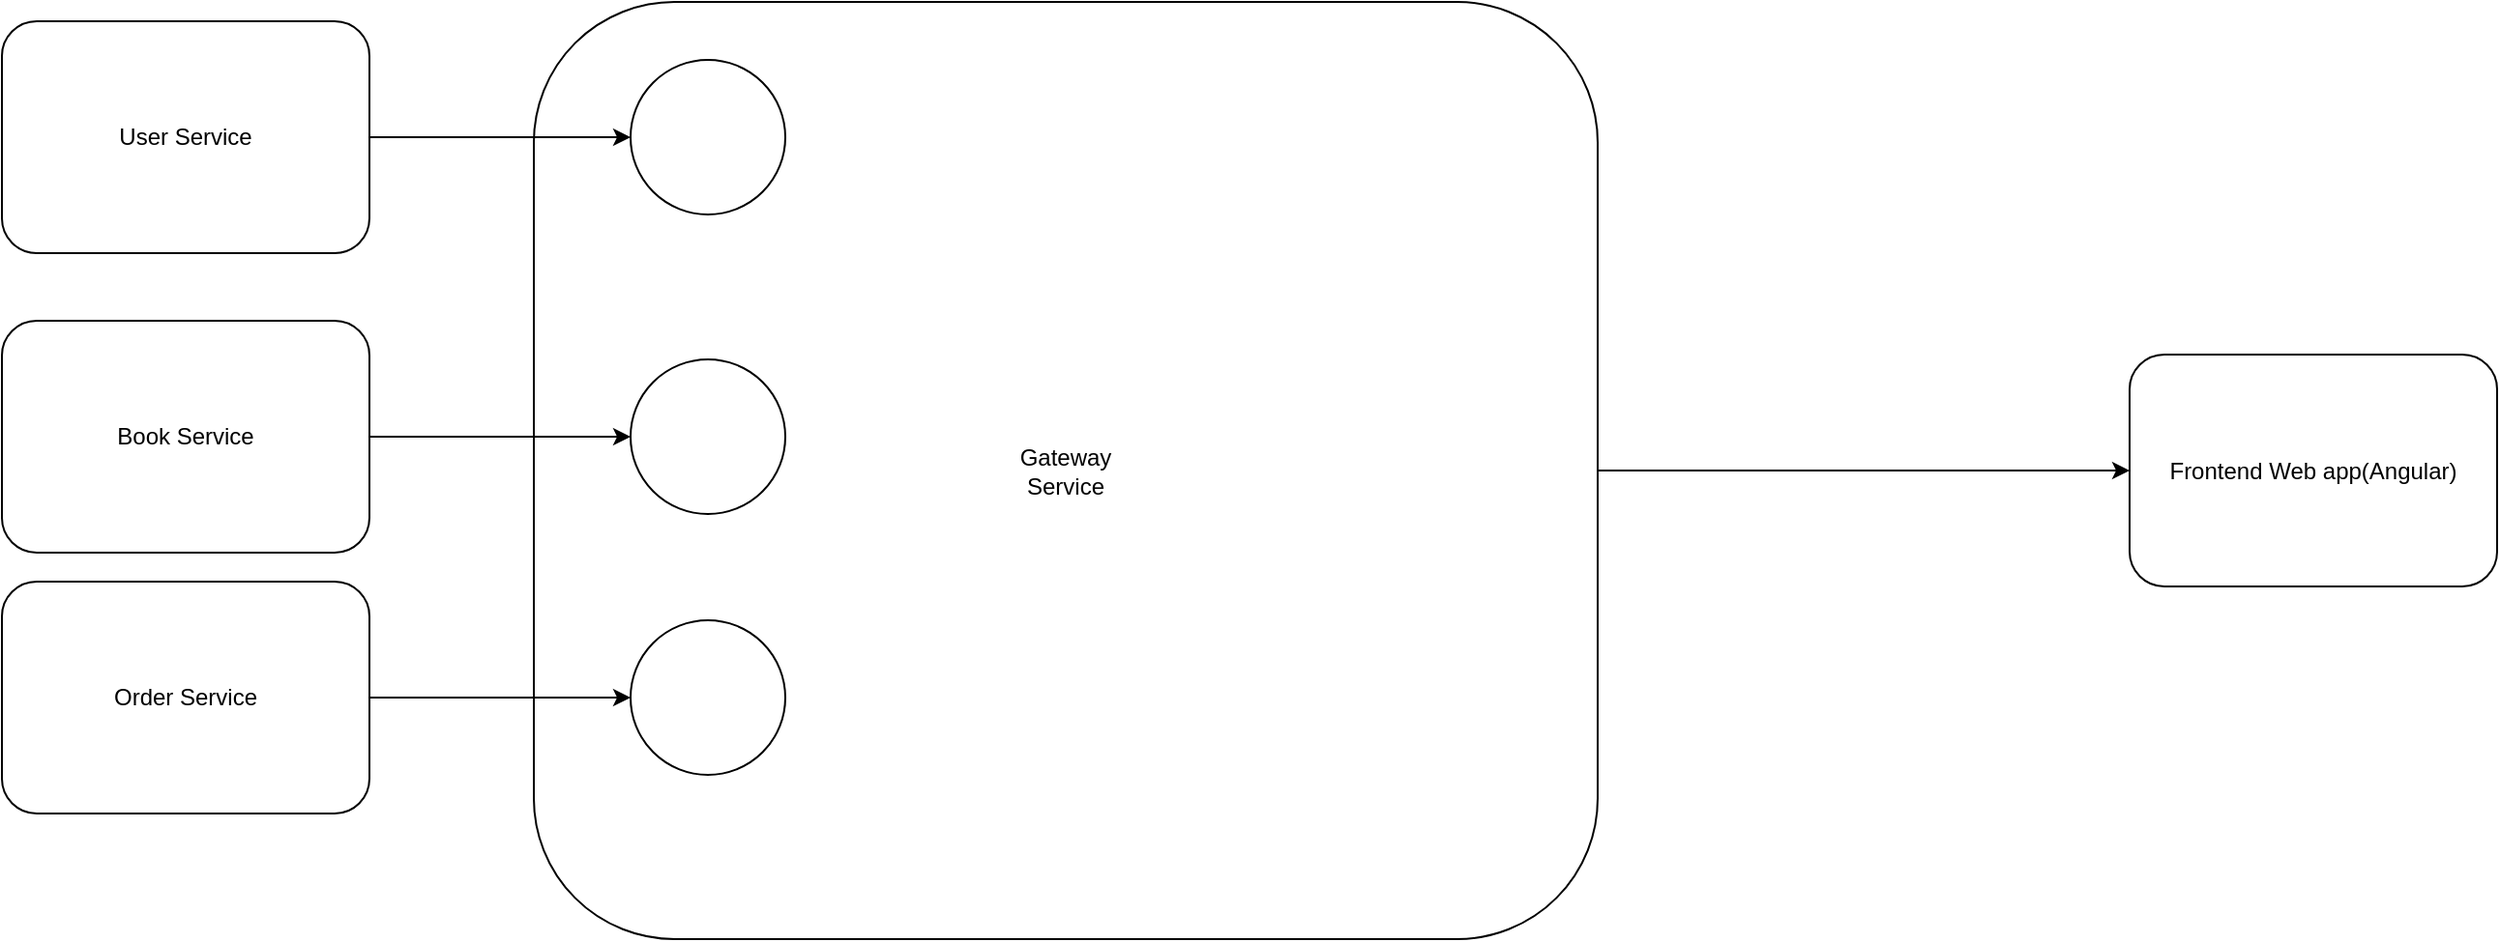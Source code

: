 <mxfile version="24.7.17">
  <diagram name="Page-1" id="m1AeP7CiLd4uVZnb1eMl">
    <mxGraphModel dx="1434" dy="746" grid="1" gridSize="15" guides="1" tooltips="1" connect="1" arrows="1" fold="1" page="1" pageScale="1" pageWidth="1400" pageHeight="850" math="0" shadow="0">
      <root>
        <mxCell id="0" />
        <mxCell id="1" parent="0" />
        <mxCell id="qOn3c0fMLaJOuiDGU39c-4" value="&lt;div&gt;Gateway&lt;/div&gt;Service" style="rounded=1;whiteSpace=wrap;html=1;" vertex="1" parent="1">
          <mxGeometry x="315" y="30" width="550" height="485" as="geometry" />
        </mxCell>
        <mxCell id="qOn3c0fMLaJOuiDGU39c-20" value="" style="edgeStyle=orthogonalEdgeStyle;rounded=0;orthogonalLoop=1;jettySize=auto;html=1;" edge="1" parent="1" source="qOn3c0fMLaJOuiDGU39c-2" target="qOn3c0fMLaJOuiDGU39c-19">
          <mxGeometry relative="1" as="geometry" />
        </mxCell>
        <mxCell id="qOn3c0fMLaJOuiDGU39c-2" value="User Service" style="rounded=1;whiteSpace=wrap;html=1;" vertex="1" parent="1">
          <mxGeometry x="40" y="40" width="190" height="120" as="geometry" />
        </mxCell>
        <mxCell id="qOn3c0fMLaJOuiDGU39c-3" value="Frontend Web app(Angular)" style="rounded=1;whiteSpace=wrap;html=1;" vertex="1" parent="1">
          <mxGeometry x="1140" y="212.5" width="190" height="120" as="geometry" />
        </mxCell>
        <mxCell id="qOn3c0fMLaJOuiDGU39c-6" value="" style="edgeStyle=orthogonalEdgeStyle;rounded=0;orthogonalLoop=1;jettySize=auto;html=1;" edge="1" parent="1" source="qOn3c0fMLaJOuiDGU39c-4" target="qOn3c0fMLaJOuiDGU39c-3">
          <mxGeometry relative="1" as="geometry" />
        </mxCell>
        <mxCell id="qOn3c0fMLaJOuiDGU39c-15" value="" style="edgeStyle=orthogonalEdgeStyle;rounded=0;orthogonalLoop=1;jettySize=auto;html=1;" edge="1" parent="1" source="qOn3c0fMLaJOuiDGU39c-7" target="qOn3c0fMLaJOuiDGU39c-14">
          <mxGeometry relative="1" as="geometry" />
        </mxCell>
        <mxCell id="qOn3c0fMLaJOuiDGU39c-7" value="Book Service" style="rounded=1;whiteSpace=wrap;html=1;" vertex="1" parent="1">
          <mxGeometry x="40" y="195" width="190" height="120" as="geometry" />
        </mxCell>
        <mxCell id="qOn3c0fMLaJOuiDGU39c-17" value="" style="edgeStyle=orthogonalEdgeStyle;rounded=0;orthogonalLoop=1;jettySize=auto;html=1;" edge="1" parent="1" source="qOn3c0fMLaJOuiDGU39c-9" target="qOn3c0fMLaJOuiDGU39c-16">
          <mxGeometry relative="1" as="geometry" />
        </mxCell>
        <mxCell id="qOn3c0fMLaJOuiDGU39c-9" value="Order&amp;nbsp;&lt;span style=&quot;background-color: initial;&quot;&gt;Service&lt;/span&gt;" style="rounded=1;whiteSpace=wrap;html=1;" vertex="1" parent="1">
          <mxGeometry x="40" y="330" width="190" height="120" as="geometry" />
        </mxCell>
        <mxCell id="qOn3c0fMLaJOuiDGU39c-14" value="" style="ellipse;whiteSpace=wrap;html=1;rounded=1;" vertex="1" parent="1">
          <mxGeometry x="365" y="215" width="80" height="80" as="geometry" />
        </mxCell>
        <mxCell id="qOn3c0fMLaJOuiDGU39c-16" value="" style="ellipse;whiteSpace=wrap;html=1;rounded=1;" vertex="1" parent="1">
          <mxGeometry x="365" y="350" width="80" height="80" as="geometry" />
        </mxCell>
        <mxCell id="qOn3c0fMLaJOuiDGU39c-19" value="" style="ellipse;whiteSpace=wrap;html=1;rounded=1;" vertex="1" parent="1">
          <mxGeometry x="365" y="60" width="80" height="80" as="geometry" />
        </mxCell>
      </root>
    </mxGraphModel>
  </diagram>
</mxfile>
